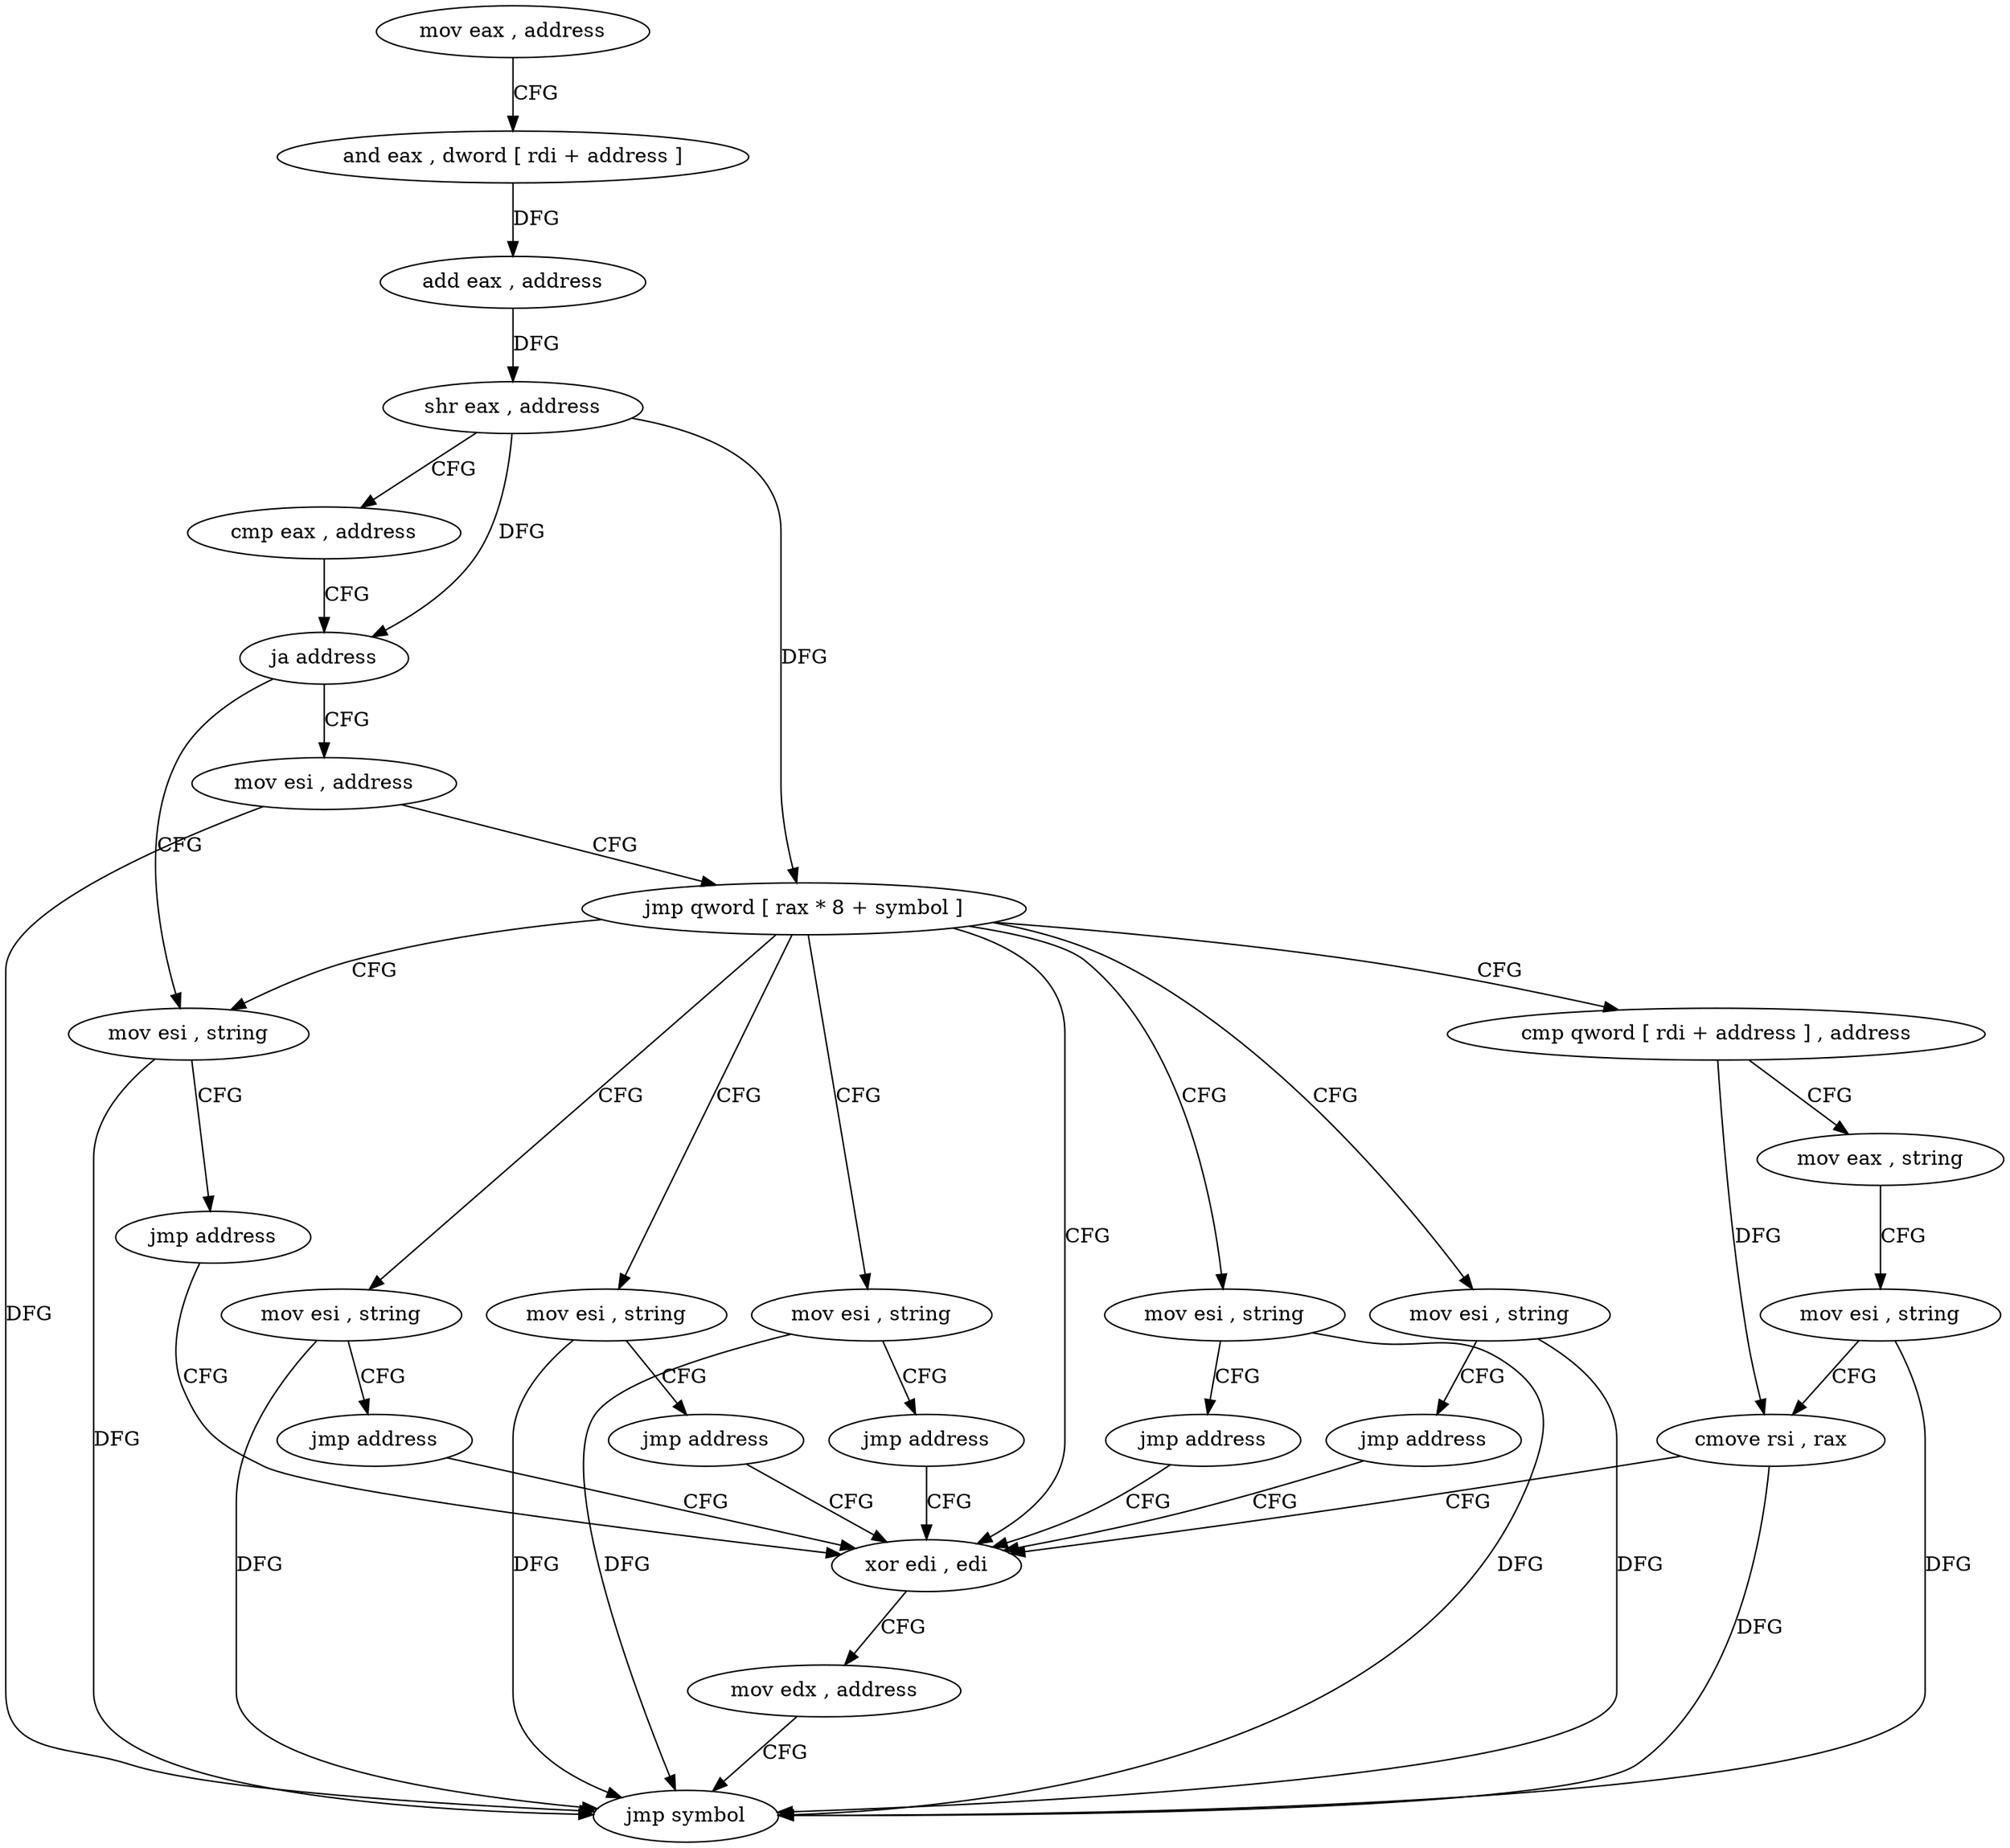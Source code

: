 digraph "func" {
"4235328" [label = "mov eax , address" ]
"4235333" [label = "and eax , dword [ rdi + address ]" ]
"4235336" [label = "add eax , address" ]
"4235341" [label = "shr eax , address" ]
"4235344" [label = "cmp eax , address" ]
"4235347" [label = "ja address" ]
"4235375" [label = "mov esi , string" ]
"4235349" [label = "mov esi , address" ]
"4235380" [label = "jmp address" ]
"4235422" [label = "xor edi , edi" ]
"4235354" [label = "jmp qword [ rax * 8 + symbol ]" ]
"4235361" [label = "mov esi , string" ]
"4235368" [label = "mov esi , string" ]
"4235382" [label = "mov esi , string" ]
"4235389" [label = "mov esi , string" ]
"4235396" [label = "mov esi , string" ]
"4235403" [label = "cmp qword [ rdi + address ] , address" ]
"4235424" [label = "mov edx , address" ]
"4235429" [label = "jmp symbol" ]
"4235366" [label = "jmp address" ]
"4235373" [label = "jmp address" ]
"4235387" [label = "jmp address" ]
"4235394" [label = "jmp address" ]
"4235401" [label = "jmp address" ]
"4235408" [label = "mov eax , string" ]
"4235413" [label = "mov esi , string" ]
"4235418" [label = "cmove rsi , rax" ]
"4235328" -> "4235333" [ label = "CFG" ]
"4235333" -> "4235336" [ label = "DFG" ]
"4235336" -> "4235341" [ label = "DFG" ]
"4235341" -> "4235344" [ label = "CFG" ]
"4235341" -> "4235347" [ label = "DFG" ]
"4235341" -> "4235354" [ label = "DFG" ]
"4235344" -> "4235347" [ label = "CFG" ]
"4235347" -> "4235375" [ label = "CFG" ]
"4235347" -> "4235349" [ label = "CFG" ]
"4235375" -> "4235380" [ label = "CFG" ]
"4235375" -> "4235429" [ label = "DFG" ]
"4235349" -> "4235354" [ label = "CFG" ]
"4235349" -> "4235429" [ label = "DFG" ]
"4235380" -> "4235422" [ label = "CFG" ]
"4235422" -> "4235424" [ label = "CFG" ]
"4235354" -> "4235361" [ label = "CFG" ]
"4235354" -> "4235368" [ label = "CFG" ]
"4235354" -> "4235375" [ label = "CFG" ]
"4235354" -> "4235382" [ label = "CFG" ]
"4235354" -> "4235389" [ label = "CFG" ]
"4235354" -> "4235396" [ label = "CFG" ]
"4235354" -> "4235403" [ label = "CFG" ]
"4235354" -> "4235422" [ label = "CFG" ]
"4235361" -> "4235366" [ label = "CFG" ]
"4235361" -> "4235429" [ label = "DFG" ]
"4235368" -> "4235373" [ label = "CFG" ]
"4235368" -> "4235429" [ label = "DFG" ]
"4235382" -> "4235387" [ label = "CFG" ]
"4235382" -> "4235429" [ label = "DFG" ]
"4235389" -> "4235394" [ label = "CFG" ]
"4235389" -> "4235429" [ label = "DFG" ]
"4235396" -> "4235401" [ label = "CFG" ]
"4235396" -> "4235429" [ label = "DFG" ]
"4235403" -> "4235408" [ label = "CFG" ]
"4235403" -> "4235418" [ label = "DFG" ]
"4235424" -> "4235429" [ label = "CFG" ]
"4235366" -> "4235422" [ label = "CFG" ]
"4235373" -> "4235422" [ label = "CFG" ]
"4235387" -> "4235422" [ label = "CFG" ]
"4235394" -> "4235422" [ label = "CFG" ]
"4235401" -> "4235422" [ label = "CFG" ]
"4235408" -> "4235413" [ label = "CFG" ]
"4235413" -> "4235418" [ label = "CFG" ]
"4235413" -> "4235429" [ label = "DFG" ]
"4235418" -> "4235422" [ label = "CFG" ]
"4235418" -> "4235429" [ label = "DFG" ]
}
